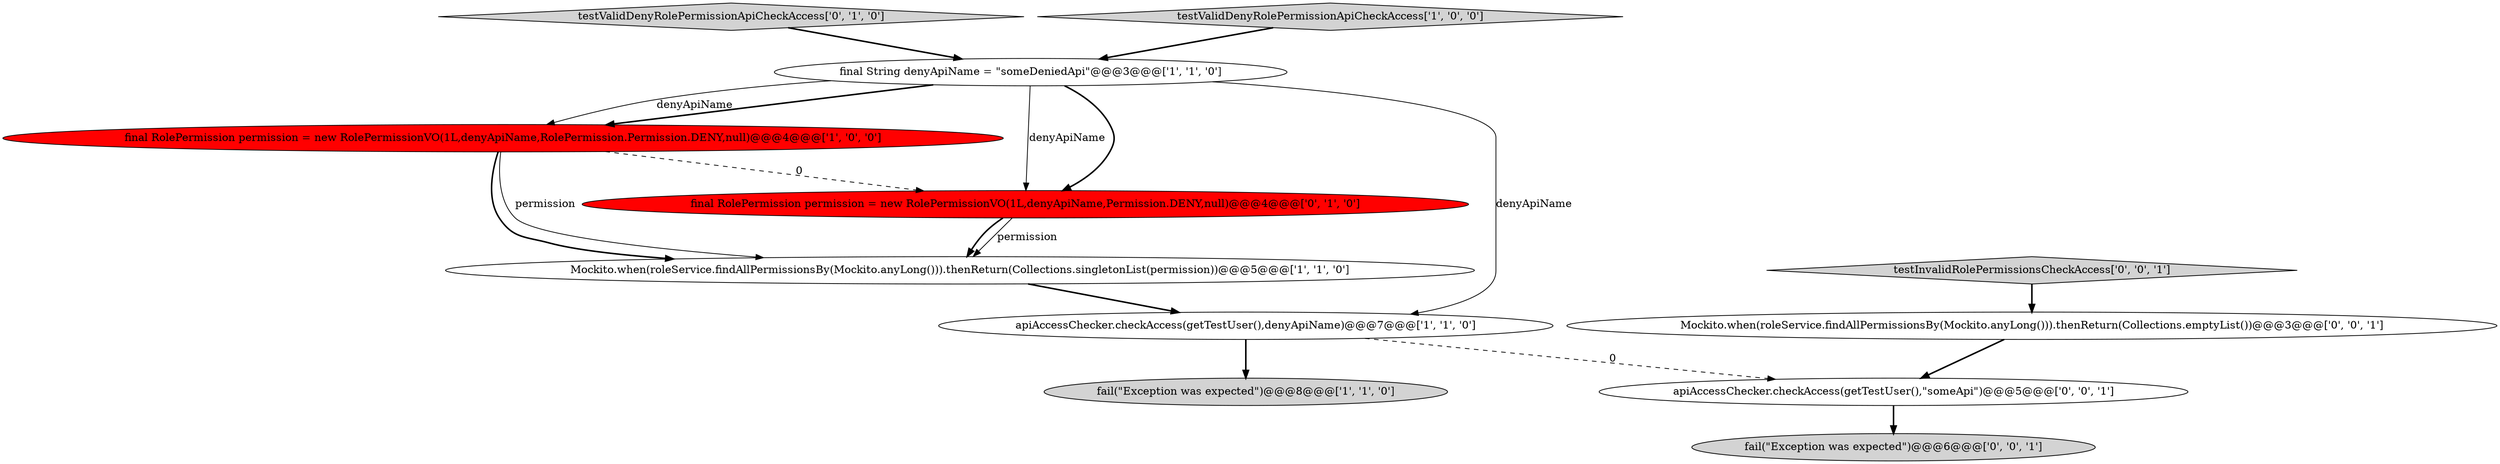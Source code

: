 digraph {
11 [style = filled, label = "fail(\"Exception was expected\")@@@6@@@['0', '0', '1']", fillcolor = lightgray, shape = ellipse image = "AAA0AAABBB3BBB"];
0 [style = filled, label = "final RolePermission permission = new RolePermissionVO(1L,denyApiName,RolePermission.Permission.DENY,null)@@@4@@@['1', '0', '0']", fillcolor = red, shape = ellipse image = "AAA1AAABBB1BBB"];
7 [style = filled, label = "testValidDenyRolePermissionApiCheckAccess['0', '1', '0']", fillcolor = lightgray, shape = diamond image = "AAA0AAABBB2BBB"];
2 [style = filled, label = "testValidDenyRolePermissionApiCheckAccess['1', '0', '0']", fillcolor = lightgray, shape = diamond image = "AAA0AAABBB1BBB"];
5 [style = filled, label = "fail(\"Exception was expected\")@@@8@@@['1', '1', '0']", fillcolor = lightgray, shape = ellipse image = "AAA0AAABBB1BBB"];
4 [style = filled, label = "apiAccessChecker.checkAccess(getTestUser(),denyApiName)@@@7@@@['1', '1', '0']", fillcolor = white, shape = ellipse image = "AAA0AAABBB1BBB"];
6 [style = filled, label = "final RolePermission permission = new RolePermissionVO(1L,denyApiName,Permission.DENY,null)@@@4@@@['0', '1', '0']", fillcolor = red, shape = ellipse image = "AAA1AAABBB2BBB"];
3 [style = filled, label = "final String denyApiName = \"someDeniedApi\"@@@3@@@['1', '1', '0']", fillcolor = white, shape = ellipse image = "AAA0AAABBB1BBB"];
8 [style = filled, label = "testInvalidRolePermissionsCheckAccess['0', '0', '1']", fillcolor = lightgray, shape = diamond image = "AAA0AAABBB3BBB"];
1 [style = filled, label = "Mockito.when(roleService.findAllPermissionsBy(Mockito.anyLong())).thenReturn(Collections.singletonList(permission))@@@5@@@['1', '1', '0']", fillcolor = white, shape = ellipse image = "AAA0AAABBB1BBB"];
10 [style = filled, label = "Mockito.when(roleService.findAllPermissionsBy(Mockito.anyLong())).thenReturn(Collections.emptyList())@@@3@@@['0', '0', '1']", fillcolor = white, shape = ellipse image = "AAA0AAABBB3BBB"];
9 [style = filled, label = "apiAccessChecker.checkAccess(getTestUser(),\"someApi\")@@@5@@@['0', '0', '1']", fillcolor = white, shape = ellipse image = "AAA0AAABBB3BBB"];
6->1 [style = solid, label="permission"];
3->0 [style = bold, label=""];
6->1 [style = bold, label=""];
3->6 [style = bold, label=""];
1->4 [style = bold, label=""];
10->9 [style = bold, label=""];
8->10 [style = bold, label=""];
4->9 [style = dashed, label="0"];
0->1 [style = solid, label="permission"];
9->11 [style = bold, label=""];
4->5 [style = bold, label=""];
3->0 [style = solid, label="denyApiName"];
0->1 [style = bold, label=""];
7->3 [style = bold, label=""];
3->6 [style = solid, label="denyApiName"];
2->3 [style = bold, label=""];
0->6 [style = dashed, label="0"];
3->4 [style = solid, label="denyApiName"];
}
